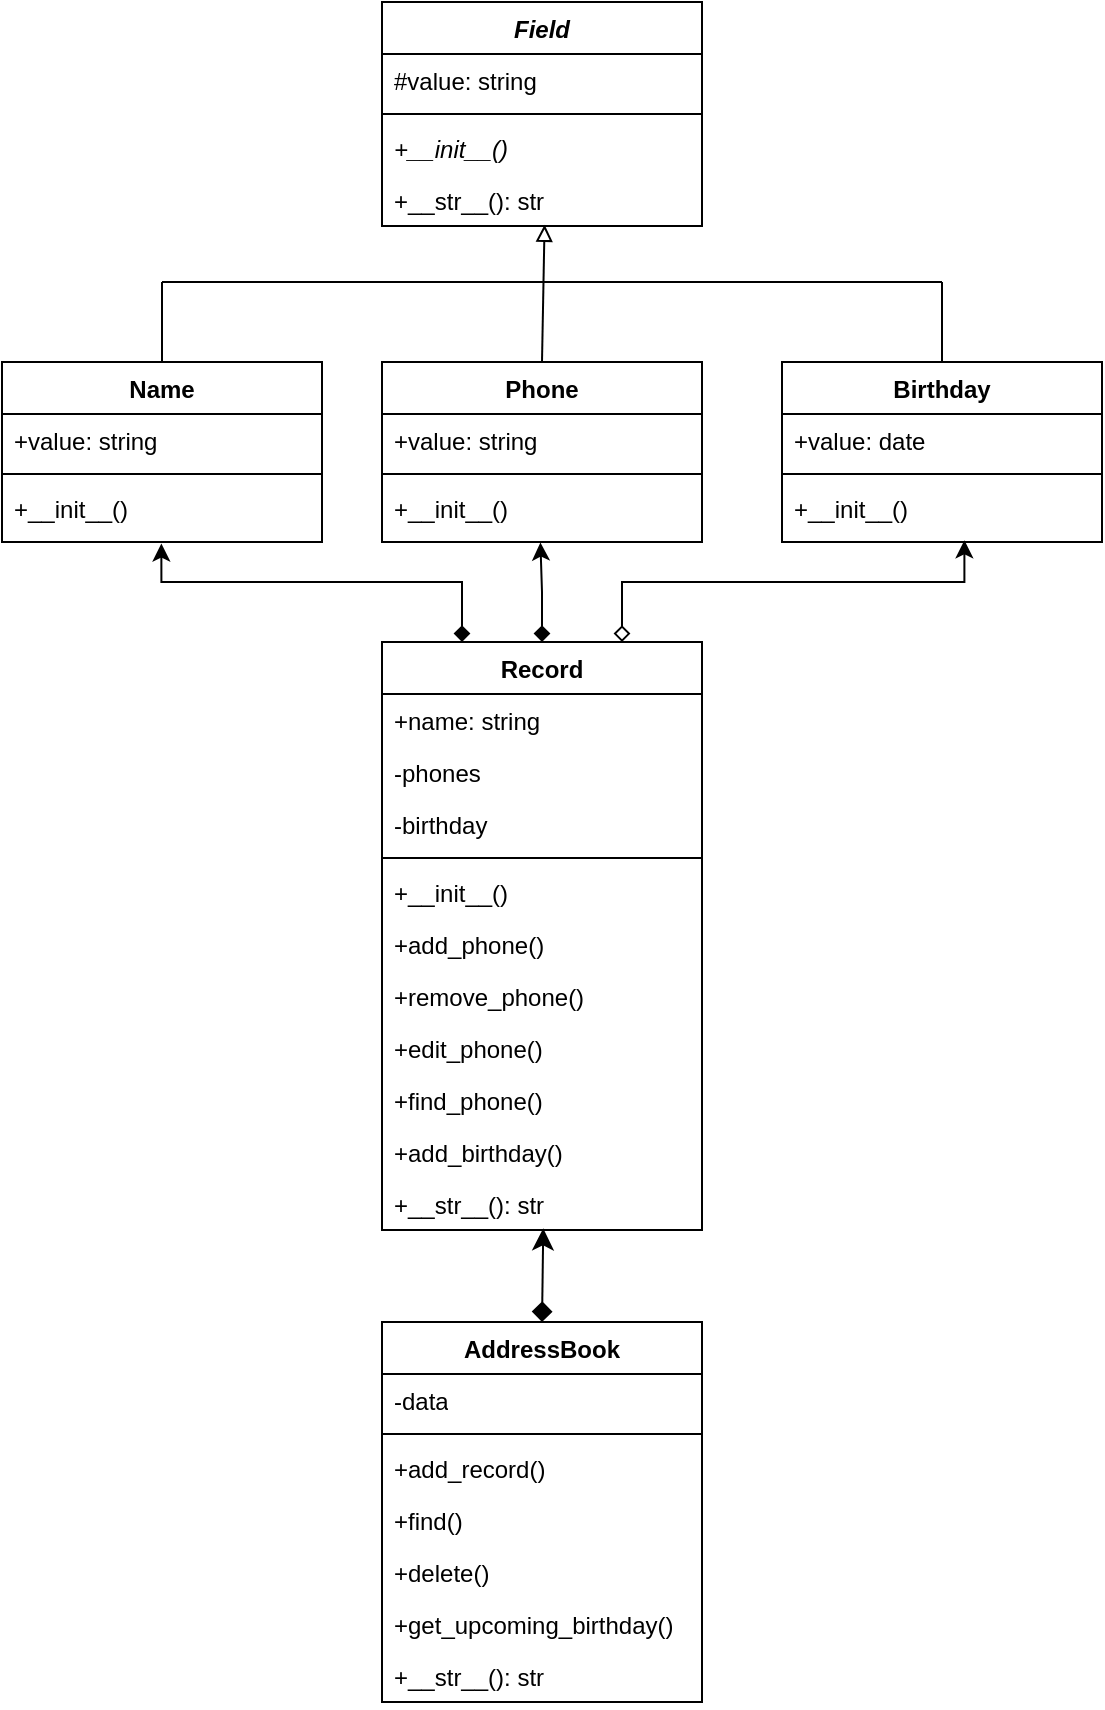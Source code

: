 <mxfile version="26.0.13">
  <diagram id="LUFSaaqXjg3DHmptXWum" name="Страница — 2">
    <mxGraphModel dx="485" dy="539" grid="1" gridSize="10" guides="1" tooltips="1" connect="1" arrows="1" fold="1" page="1" pageScale="1" pageWidth="827" pageHeight="1169" math="0" shadow="0">
      <root>
        <mxCell id="0" />
        <mxCell id="1" parent="0" />
        <mxCell id="VeR_UJSmTAVH5-5gAyr3-1" value="Name" style="swimlane;fontStyle=1;align=center;verticalAlign=top;childLayout=stackLayout;horizontal=1;startSize=26;horizontalStack=0;resizeParent=1;resizeParentMax=0;resizeLast=0;collapsible=1;marginBottom=0;whiteSpace=wrap;html=1;" parent="1" vertex="1">
          <mxGeometry x="20" y="200" width="160" height="90" as="geometry">
            <mxRectangle x="20" y="200" width="70" height="30" as="alternateBounds" />
          </mxGeometry>
        </mxCell>
        <mxCell id="VeR_UJSmTAVH5-5gAyr3-52" value="" style="endArrow=none;html=1;rounded=0;entryX=0.5;entryY=0;entryDx=0;entryDy=0;" parent="VeR_UJSmTAVH5-5gAyr3-1" target="VeR_UJSmTAVH5-5gAyr3-1" edge="1">
          <mxGeometry width="50" height="50" relative="1" as="geometry">
            <mxPoint x="80" y="-40" as="sourcePoint" />
            <mxPoint x="120" as="targetPoint" />
          </mxGeometry>
        </mxCell>
        <mxCell id="4L1_IP5mjBS6HEu4l06R-2" value="+value: string" style="text;strokeColor=none;fillColor=none;align=left;verticalAlign=top;spacingLeft=4;spacingRight=4;overflow=hidden;rotatable=0;points=[[0,0.5],[1,0.5]];portConstraint=eastwest;whiteSpace=wrap;html=1;" vertex="1" parent="VeR_UJSmTAVH5-5gAyr3-1">
          <mxGeometry y="26" width="160" height="26" as="geometry" />
        </mxCell>
        <mxCell id="4L1_IP5mjBS6HEu4l06R-4" value="" style="line;strokeWidth=1;fillColor=none;align=left;verticalAlign=middle;spacingTop=-1;spacingLeft=3;spacingRight=3;rotatable=0;labelPosition=right;points=[];portConstraint=eastwest;strokeColor=inherit;" vertex="1" parent="VeR_UJSmTAVH5-5gAyr3-1">
          <mxGeometry y="52" width="160" height="8" as="geometry" />
        </mxCell>
        <mxCell id="VeR_UJSmTAVH5-5gAyr3-4" value="+__init__()" style="text;strokeColor=none;fillColor=none;align=left;verticalAlign=top;spacingLeft=4;spacingRight=4;overflow=hidden;rotatable=0;points=[[0,0.5],[1,0.5]];portConstraint=eastwest;whiteSpace=wrap;html=1;" parent="VeR_UJSmTAVH5-5gAyr3-1" vertex="1">
          <mxGeometry y="60" width="160" height="30" as="geometry" />
        </mxCell>
        <mxCell id="VeR_UJSmTAVH5-5gAyr3-5" value="Phone" style="swimlane;fontStyle=1;align=center;verticalAlign=top;childLayout=stackLayout;horizontal=1;startSize=26;horizontalStack=0;resizeParent=1;resizeParentMax=0;resizeLast=0;collapsible=1;marginBottom=0;whiteSpace=wrap;html=1;" parent="1" vertex="1">
          <mxGeometry x="210" y="200" width="160" height="90" as="geometry" />
        </mxCell>
        <mxCell id="4L1_IP5mjBS6HEu4l06R-1" value="+value: string" style="text;strokeColor=none;fillColor=none;align=left;verticalAlign=top;spacingLeft=4;spacingRight=4;overflow=hidden;rotatable=0;points=[[0,0.5],[1,0.5]];portConstraint=eastwest;whiteSpace=wrap;html=1;" vertex="1" parent="VeR_UJSmTAVH5-5gAyr3-5">
          <mxGeometry y="26" width="160" height="26" as="geometry" />
        </mxCell>
        <mxCell id="4L1_IP5mjBS6HEu4l06R-3" value="" style="line;strokeWidth=1;fillColor=none;align=left;verticalAlign=middle;spacingTop=-1;spacingLeft=3;spacingRight=3;rotatable=0;labelPosition=right;points=[];portConstraint=eastwest;strokeColor=inherit;" vertex="1" parent="VeR_UJSmTAVH5-5gAyr3-5">
          <mxGeometry y="52" width="160" height="8" as="geometry" />
        </mxCell>
        <mxCell id="VeR_UJSmTAVH5-5gAyr3-8" value="+__init__()" style="text;strokeColor=none;fillColor=none;align=left;verticalAlign=top;spacingLeft=4;spacingRight=4;overflow=hidden;rotatable=0;points=[[0,0.5],[1,0.5]];portConstraint=eastwest;whiteSpace=wrap;html=1;" parent="VeR_UJSmTAVH5-5gAyr3-5" vertex="1">
          <mxGeometry y="60" width="160" height="30" as="geometry" />
        </mxCell>
        <mxCell id="VeR_UJSmTAVH5-5gAyr3-9" value="&lt;i&gt;Field&lt;/i&gt;" style="swimlane;fontStyle=1;align=center;verticalAlign=top;childLayout=stackLayout;horizontal=1;startSize=26;horizontalStack=0;resizeParent=1;resizeParentMax=0;resizeLast=0;collapsible=1;marginBottom=0;whiteSpace=wrap;html=1;" parent="1" vertex="1">
          <mxGeometry x="210" y="20" width="160" height="112" as="geometry">
            <mxRectangle x="210" y="20" width="70" height="30" as="alternateBounds" />
          </mxGeometry>
        </mxCell>
        <mxCell id="VeR_UJSmTAVH5-5gAyr3-10" value="#value: string" style="text;strokeColor=none;fillColor=none;align=left;verticalAlign=top;spacingLeft=4;spacingRight=4;overflow=hidden;rotatable=0;points=[[0,0.5],[1,0.5]];portConstraint=eastwest;whiteSpace=wrap;html=1;" parent="VeR_UJSmTAVH5-5gAyr3-9" vertex="1">
          <mxGeometry y="26" width="160" height="26" as="geometry" />
        </mxCell>
        <mxCell id="VeR_UJSmTAVH5-5gAyr3-11" value="" style="line;strokeWidth=1;fillColor=none;align=left;verticalAlign=middle;spacingTop=-1;spacingLeft=3;spacingRight=3;rotatable=0;labelPosition=right;points=[];portConstraint=eastwest;strokeColor=inherit;" parent="VeR_UJSmTAVH5-5gAyr3-9" vertex="1">
          <mxGeometry y="52" width="160" height="8" as="geometry" />
        </mxCell>
        <mxCell id="VeR_UJSmTAVH5-5gAyr3-40" value="&lt;i&gt;+__init__()&lt;/i&gt;" style="text;strokeColor=none;fillColor=none;align=left;verticalAlign=top;spacingLeft=4;spacingRight=4;overflow=hidden;rotatable=0;points=[[0,0.5],[1,0.5]];portConstraint=eastwest;whiteSpace=wrap;html=1;" parent="VeR_UJSmTAVH5-5gAyr3-9" vertex="1">
          <mxGeometry y="60" width="160" height="26" as="geometry" />
        </mxCell>
        <mxCell id="VeR_UJSmTAVH5-5gAyr3-12" value="+__str__(): str" style="text;strokeColor=none;fillColor=none;align=left;verticalAlign=top;spacingLeft=4;spacingRight=4;overflow=hidden;rotatable=0;points=[[0,0.5],[1,0.5]];portConstraint=eastwest;whiteSpace=wrap;html=1;" parent="VeR_UJSmTAVH5-5gAyr3-9" vertex="1">
          <mxGeometry y="86" width="160" height="26" as="geometry" />
        </mxCell>
        <mxCell id="VeR_UJSmTAVH5-5gAyr3-13" value="Birthday" style="swimlane;fontStyle=1;align=center;verticalAlign=top;childLayout=stackLayout;horizontal=1;startSize=26;horizontalStack=0;resizeParent=1;resizeParentMax=0;resizeLast=0;collapsible=1;marginBottom=0;whiteSpace=wrap;html=1;" parent="1" vertex="1">
          <mxGeometry x="410" y="200" width="160" height="90" as="geometry" />
        </mxCell>
        <mxCell id="VeR_UJSmTAVH5-5gAyr3-14" value="+value: date" style="text;strokeColor=none;fillColor=none;align=left;verticalAlign=top;spacingLeft=4;spacingRight=4;overflow=hidden;rotatable=0;points=[[0,0.5],[1,0.5]];portConstraint=eastwest;whiteSpace=wrap;html=1;" parent="VeR_UJSmTAVH5-5gAyr3-13" vertex="1">
          <mxGeometry y="26" width="160" height="26" as="geometry" />
        </mxCell>
        <mxCell id="VeR_UJSmTAVH5-5gAyr3-15" value="" style="line;strokeWidth=1;fillColor=none;align=left;verticalAlign=middle;spacingTop=-1;spacingLeft=3;spacingRight=3;rotatable=0;labelPosition=right;points=[];portConstraint=eastwest;strokeColor=inherit;" parent="VeR_UJSmTAVH5-5gAyr3-13" vertex="1">
          <mxGeometry y="52" width="160" height="8" as="geometry" />
        </mxCell>
        <mxCell id="VeR_UJSmTAVH5-5gAyr3-16" value="+__init__()" style="text;strokeColor=none;fillColor=none;align=left;verticalAlign=top;spacingLeft=4;spacingRight=4;overflow=hidden;rotatable=0;points=[[0,0.5],[1,0.5]];portConstraint=eastwest;whiteSpace=wrap;html=1;" parent="VeR_UJSmTAVH5-5gAyr3-13" vertex="1">
          <mxGeometry y="60" width="160" height="30" as="geometry" />
        </mxCell>
        <mxCell id="VeR_UJSmTAVH5-5gAyr3-21" value="AddressBook" style="swimlane;fontStyle=1;align=center;verticalAlign=top;childLayout=stackLayout;horizontal=1;startSize=26;horizontalStack=0;resizeParent=1;resizeParentMax=0;resizeLast=0;collapsible=1;marginBottom=0;whiteSpace=wrap;html=1;" parent="1" vertex="1">
          <mxGeometry x="210" y="680" width="160" height="190" as="geometry" />
        </mxCell>
        <mxCell id="VeR_UJSmTAVH5-5gAyr3-22" value="-data" style="text;strokeColor=none;fillColor=none;align=left;verticalAlign=top;spacingLeft=4;spacingRight=4;overflow=hidden;rotatable=0;points=[[0,0.5],[1,0.5]];portConstraint=eastwest;whiteSpace=wrap;html=1;" parent="VeR_UJSmTAVH5-5gAyr3-21" vertex="1">
          <mxGeometry y="26" width="160" height="26" as="geometry" />
        </mxCell>
        <mxCell id="VeR_UJSmTAVH5-5gAyr3-23" value="" style="line;strokeWidth=1;fillColor=none;align=left;verticalAlign=middle;spacingTop=-1;spacingLeft=3;spacingRight=3;rotatable=0;labelPosition=right;points=[];portConstraint=eastwest;strokeColor=inherit;" parent="VeR_UJSmTAVH5-5gAyr3-21" vertex="1">
          <mxGeometry y="52" width="160" height="8" as="geometry" />
        </mxCell>
        <mxCell id="VeR_UJSmTAVH5-5gAyr3-24" value="+add_record()" style="text;strokeColor=none;fillColor=none;align=left;verticalAlign=top;spacingLeft=4;spacingRight=4;overflow=hidden;rotatable=0;points=[[0,0.5],[1,0.5]];portConstraint=eastwest;whiteSpace=wrap;html=1;" parent="VeR_UJSmTAVH5-5gAyr3-21" vertex="1">
          <mxGeometry y="60" width="160" height="26" as="geometry" />
        </mxCell>
        <mxCell id="VeR_UJSmTAVH5-5gAyr3-48" value="+find()" style="text;strokeColor=none;fillColor=none;align=left;verticalAlign=top;spacingLeft=4;spacingRight=4;overflow=hidden;rotatable=0;points=[[0,0.5],[1,0.5]];portConstraint=eastwest;whiteSpace=wrap;html=1;" parent="VeR_UJSmTAVH5-5gAyr3-21" vertex="1">
          <mxGeometry y="86" width="160" height="26" as="geometry" />
        </mxCell>
        <mxCell id="VeR_UJSmTAVH5-5gAyr3-49" value="+delete()" style="text;strokeColor=none;fillColor=none;align=left;verticalAlign=top;spacingLeft=4;spacingRight=4;overflow=hidden;rotatable=0;points=[[0,0.5],[1,0.5]];portConstraint=eastwest;whiteSpace=wrap;html=1;" parent="VeR_UJSmTAVH5-5gAyr3-21" vertex="1">
          <mxGeometry y="112" width="160" height="26" as="geometry" />
        </mxCell>
        <mxCell id="VeR_UJSmTAVH5-5gAyr3-50" value="+get_upcoming_birthday()" style="text;strokeColor=none;fillColor=none;align=left;verticalAlign=top;spacingLeft=4;spacingRight=4;overflow=hidden;rotatable=0;points=[[0,0.5],[1,0.5]];portConstraint=eastwest;whiteSpace=wrap;html=1;" parent="VeR_UJSmTAVH5-5gAyr3-21" vertex="1">
          <mxGeometry y="138" width="160" height="26" as="geometry" />
        </mxCell>
        <mxCell id="VeR_UJSmTAVH5-5gAyr3-51" value="+__str__(): str" style="text;strokeColor=none;fillColor=none;align=left;verticalAlign=top;spacingLeft=4;spacingRight=4;overflow=hidden;rotatable=0;points=[[0,0.5],[1,0.5]];portConstraint=eastwest;whiteSpace=wrap;html=1;" parent="VeR_UJSmTAVH5-5gAyr3-21" vertex="1">
          <mxGeometry y="164" width="160" height="26" as="geometry" />
        </mxCell>
        <mxCell id="VeR_UJSmTAVH5-5gAyr3-35" value="Record" style="swimlane;fontStyle=1;align=center;verticalAlign=top;childLayout=stackLayout;horizontal=1;startSize=26;horizontalStack=0;resizeParent=1;resizeParentMax=0;resizeLast=0;collapsible=1;marginBottom=0;whiteSpace=wrap;html=1;" parent="1" vertex="1">
          <mxGeometry x="210" y="340" width="160" height="294" as="geometry" />
        </mxCell>
        <mxCell id="VeR_UJSmTAVH5-5gAyr3-36" value="+name: string" style="text;strokeColor=none;fillColor=none;align=left;verticalAlign=top;spacingLeft=4;spacingRight=4;overflow=hidden;rotatable=0;points=[[0,0.5],[1,0.5]];portConstraint=eastwest;whiteSpace=wrap;html=1;" parent="VeR_UJSmTAVH5-5gAyr3-35" vertex="1">
          <mxGeometry y="26" width="160" height="26" as="geometry" />
        </mxCell>
        <mxCell id="VeR_UJSmTAVH5-5gAyr3-59" value="-phones&amp;nbsp;" style="text;strokeColor=none;fillColor=none;align=left;verticalAlign=top;spacingLeft=4;spacingRight=4;overflow=hidden;rotatable=0;points=[[0,0.5],[1,0.5]];portConstraint=eastwest;whiteSpace=wrap;html=1;" parent="VeR_UJSmTAVH5-5gAyr3-35" vertex="1">
          <mxGeometry y="52" width="160" height="26" as="geometry" />
        </mxCell>
        <mxCell id="VeR_UJSmTAVH5-5gAyr3-60" value="-birthday" style="text;strokeColor=none;fillColor=none;align=left;verticalAlign=top;spacingLeft=4;spacingRight=4;overflow=hidden;rotatable=0;points=[[0,0.5],[1,0.5]];portConstraint=eastwest;whiteSpace=wrap;html=1;" parent="VeR_UJSmTAVH5-5gAyr3-35" vertex="1">
          <mxGeometry y="78" width="160" height="26" as="geometry" />
        </mxCell>
        <mxCell id="VeR_UJSmTAVH5-5gAyr3-37" value="" style="line;strokeWidth=1;fillColor=none;align=left;verticalAlign=middle;spacingTop=-1;spacingLeft=3;spacingRight=3;rotatable=0;labelPosition=right;points=[];portConstraint=eastwest;strokeColor=inherit;" parent="VeR_UJSmTAVH5-5gAyr3-35" vertex="1">
          <mxGeometry y="104" width="160" height="8" as="geometry" />
        </mxCell>
        <mxCell id="VeR_UJSmTAVH5-5gAyr3-42" value="+__init__()" style="text;strokeColor=none;fillColor=none;align=left;verticalAlign=top;spacingLeft=4;spacingRight=4;overflow=hidden;rotatable=0;points=[[0,0.5],[1,0.5]];portConstraint=eastwest;whiteSpace=wrap;html=1;" parent="VeR_UJSmTAVH5-5gAyr3-35" vertex="1">
          <mxGeometry y="112" width="160" height="26" as="geometry" />
        </mxCell>
        <mxCell id="VeR_UJSmTAVH5-5gAyr3-38" value="+add_phone()" style="text;strokeColor=none;fillColor=none;align=left;verticalAlign=top;spacingLeft=4;spacingRight=4;overflow=hidden;rotatable=0;points=[[0,0.5],[1,0.5]];portConstraint=eastwest;whiteSpace=wrap;html=1;" parent="VeR_UJSmTAVH5-5gAyr3-35" vertex="1">
          <mxGeometry y="138" width="160" height="26" as="geometry" />
        </mxCell>
        <mxCell id="VeR_UJSmTAVH5-5gAyr3-43" value="+remove_phone()" style="text;strokeColor=none;fillColor=none;align=left;verticalAlign=top;spacingLeft=4;spacingRight=4;overflow=hidden;rotatable=0;points=[[0,0.5],[1,0.5]];portConstraint=eastwest;whiteSpace=wrap;html=1;" parent="VeR_UJSmTAVH5-5gAyr3-35" vertex="1">
          <mxGeometry y="164" width="160" height="26" as="geometry" />
        </mxCell>
        <mxCell id="VeR_UJSmTAVH5-5gAyr3-44" value="+edit_phone()" style="text;strokeColor=none;fillColor=none;align=left;verticalAlign=top;spacingLeft=4;spacingRight=4;overflow=hidden;rotatable=0;points=[[0,0.5],[1,0.5]];portConstraint=eastwest;whiteSpace=wrap;html=1;" parent="VeR_UJSmTAVH5-5gAyr3-35" vertex="1">
          <mxGeometry y="190" width="160" height="26" as="geometry" />
        </mxCell>
        <mxCell id="VeR_UJSmTAVH5-5gAyr3-45" value="+find_phone()" style="text;strokeColor=none;fillColor=none;align=left;verticalAlign=top;spacingLeft=4;spacingRight=4;overflow=hidden;rotatable=0;points=[[0,0.5],[1,0.5]];portConstraint=eastwest;whiteSpace=wrap;html=1;" parent="VeR_UJSmTAVH5-5gAyr3-35" vertex="1">
          <mxGeometry y="216" width="160" height="26" as="geometry" />
        </mxCell>
        <mxCell id="VeR_UJSmTAVH5-5gAyr3-46" value="+add_birthday()" style="text;strokeColor=none;fillColor=none;align=left;verticalAlign=top;spacingLeft=4;spacingRight=4;overflow=hidden;rotatable=0;points=[[0,0.5],[1,0.5]];portConstraint=eastwest;whiteSpace=wrap;html=1;" parent="VeR_UJSmTAVH5-5gAyr3-35" vertex="1">
          <mxGeometry y="242" width="160" height="26" as="geometry" />
        </mxCell>
        <mxCell id="VeR_UJSmTAVH5-5gAyr3-47" value="+__str__(): str" style="text;strokeColor=none;fillColor=none;align=left;verticalAlign=top;spacingLeft=4;spacingRight=4;overflow=hidden;rotatable=0;points=[[0,0.5],[1,0.5]];portConstraint=eastwest;whiteSpace=wrap;html=1;" parent="VeR_UJSmTAVH5-5gAyr3-35" vertex="1">
          <mxGeometry y="268" width="160" height="26" as="geometry" />
        </mxCell>
        <mxCell id="VeR_UJSmTAVH5-5gAyr3-54" value="" style="endArrow=none;html=1;rounded=0;entryX=0.5;entryY=0;entryDx=0;entryDy=0;" parent="1" target="VeR_UJSmTAVH5-5gAyr3-13" edge="1">
          <mxGeometry width="50" height="50" relative="1" as="geometry">
            <mxPoint x="490" y="160" as="sourcePoint" />
            <mxPoint x="390" y="160" as="targetPoint" />
          </mxGeometry>
        </mxCell>
        <mxCell id="VeR_UJSmTAVH5-5gAyr3-58" value="" style="endArrow=none;html=1;rounded=0;" parent="1" edge="1">
          <mxGeometry width="50" height="50" relative="1" as="geometry">
            <mxPoint x="100" y="160" as="sourcePoint" />
            <mxPoint x="490" y="160" as="targetPoint" />
          </mxGeometry>
        </mxCell>
        <mxCell id="VeR_UJSmTAVH5-5gAyr3-53" value="" style="endArrow=block;html=1;rounded=0;entryX=0.508;entryY=0.976;entryDx=0;entryDy=0;endFill=0;entryPerimeter=0;exitX=0.5;exitY=0;exitDx=0;exitDy=0;" parent="1" source="VeR_UJSmTAVH5-5gAyr3-5" target="VeR_UJSmTAVH5-5gAyr3-12" edge="1">
          <mxGeometry width="50" height="50" relative="1" as="geometry">
            <mxPoint x="220" y="190" as="sourcePoint" />
            <mxPoint x="340" y="200" as="targetPoint" />
          </mxGeometry>
        </mxCell>
        <mxCell id="VeR_UJSmTAVH5-5gAyr3-64" style="edgeStyle=orthogonalEdgeStyle;rounded=0;orthogonalLoop=1;jettySize=auto;html=1;entryX=0.498;entryY=1.025;entryDx=0;entryDy=0;entryPerimeter=0;exitX=0.25;exitY=0;exitDx=0;exitDy=0;startArrow=diamond;startFill=1;" parent="1" source="VeR_UJSmTAVH5-5gAyr3-35" target="VeR_UJSmTAVH5-5gAyr3-4" edge="1">
          <mxGeometry relative="1" as="geometry">
            <mxPoint x="290" y="330" as="sourcePoint" />
            <Array as="points">
              <mxPoint x="250" y="310" />
              <mxPoint x="100" y="310" />
            </Array>
          </mxGeometry>
        </mxCell>
        <mxCell id="VeR_UJSmTAVH5-5gAyr3-65" style="edgeStyle=orthogonalEdgeStyle;rounded=0;orthogonalLoop=1;jettySize=auto;html=1;exitX=0.5;exitY=0;exitDx=0;exitDy=0;entryX=0.495;entryY=1.01;entryDx=0;entryDy=0;entryPerimeter=0;startArrow=diamond;startFill=1;" parent="1" source="VeR_UJSmTAVH5-5gAyr3-35" target="VeR_UJSmTAVH5-5gAyr3-8" edge="1">
          <mxGeometry relative="1" as="geometry" />
        </mxCell>
        <mxCell id="VeR_UJSmTAVH5-5gAyr3-66" style="edgeStyle=orthogonalEdgeStyle;rounded=0;orthogonalLoop=1;jettySize=auto;html=1;entryX=0.57;entryY=0.971;entryDx=0;entryDy=0;entryPerimeter=0;startArrow=diamond;startFill=0;exitX=0.75;exitY=0;exitDx=0;exitDy=0;" parent="1" source="VeR_UJSmTAVH5-5gAyr3-35" target="VeR_UJSmTAVH5-5gAyr3-16" edge="1">
          <mxGeometry relative="1" as="geometry">
            <mxPoint x="290" y="340" as="sourcePoint" />
            <Array as="points">
              <mxPoint x="330" y="310" />
              <mxPoint x="501" y="310" />
            </Array>
          </mxGeometry>
        </mxCell>
        <mxCell id="2GtUF2WB3k904TxXeAxi-4" value="" style="endArrow=classic;html=1;rounded=0;fontSize=12;startSize=8;endSize=8;curved=1;entryX=0.504;entryY=0.968;entryDx=0;entryDy=0;entryPerimeter=0;exitX=0.5;exitY=0;exitDx=0;exitDy=0;startArrow=diamond;startFill=1;" parent="1" source="VeR_UJSmTAVH5-5gAyr3-21" target="VeR_UJSmTAVH5-5gAyr3-47" edge="1">
          <mxGeometry width="50" height="50" relative="1" as="geometry">
            <mxPoint x="280" y="700" as="sourcePoint" />
            <mxPoint x="330" y="650" as="targetPoint" />
          </mxGeometry>
        </mxCell>
      </root>
    </mxGraphModel>
  </diagram>
</mxfile>
